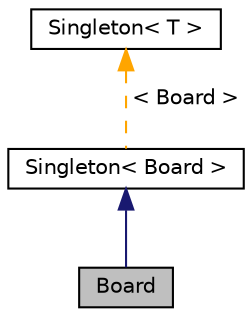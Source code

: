 digraph "Board"
{
  edge [fontname="Helvetica",fontsize="10",labelfontname="Helvetica",labelfontsize="10"];
  node [fontname="Helvetica",fontsize="10",shape=record];
  Node3 [label="Board",height=0.2,width=0.4,color="black", fillcolor="grey75", style="filled", fontcolor="black"];
  Node4 -> Node3 [dir="back",color="midnightblue",fontsize="10",style="solid",fontname="Helvetica"];
  Node4 [label="Singleton\< Board \>",height=0.2,width=0.4,color="black", fillcolor="white", style="filled",URL="$d3/dbc/class_singleton.html"];
  Node5 -> Node4 [dir="back",color="orange",fontsize="10",style="dashed",label=" \< Board \>" ,fontname="Helvetica"];
  Node5 [label="Singleton\< T \>",height=0.2,width=0.4,color="black", fillcolor="white", style="filled",URL="$d3/dbc/class_singleton.html"];
}
